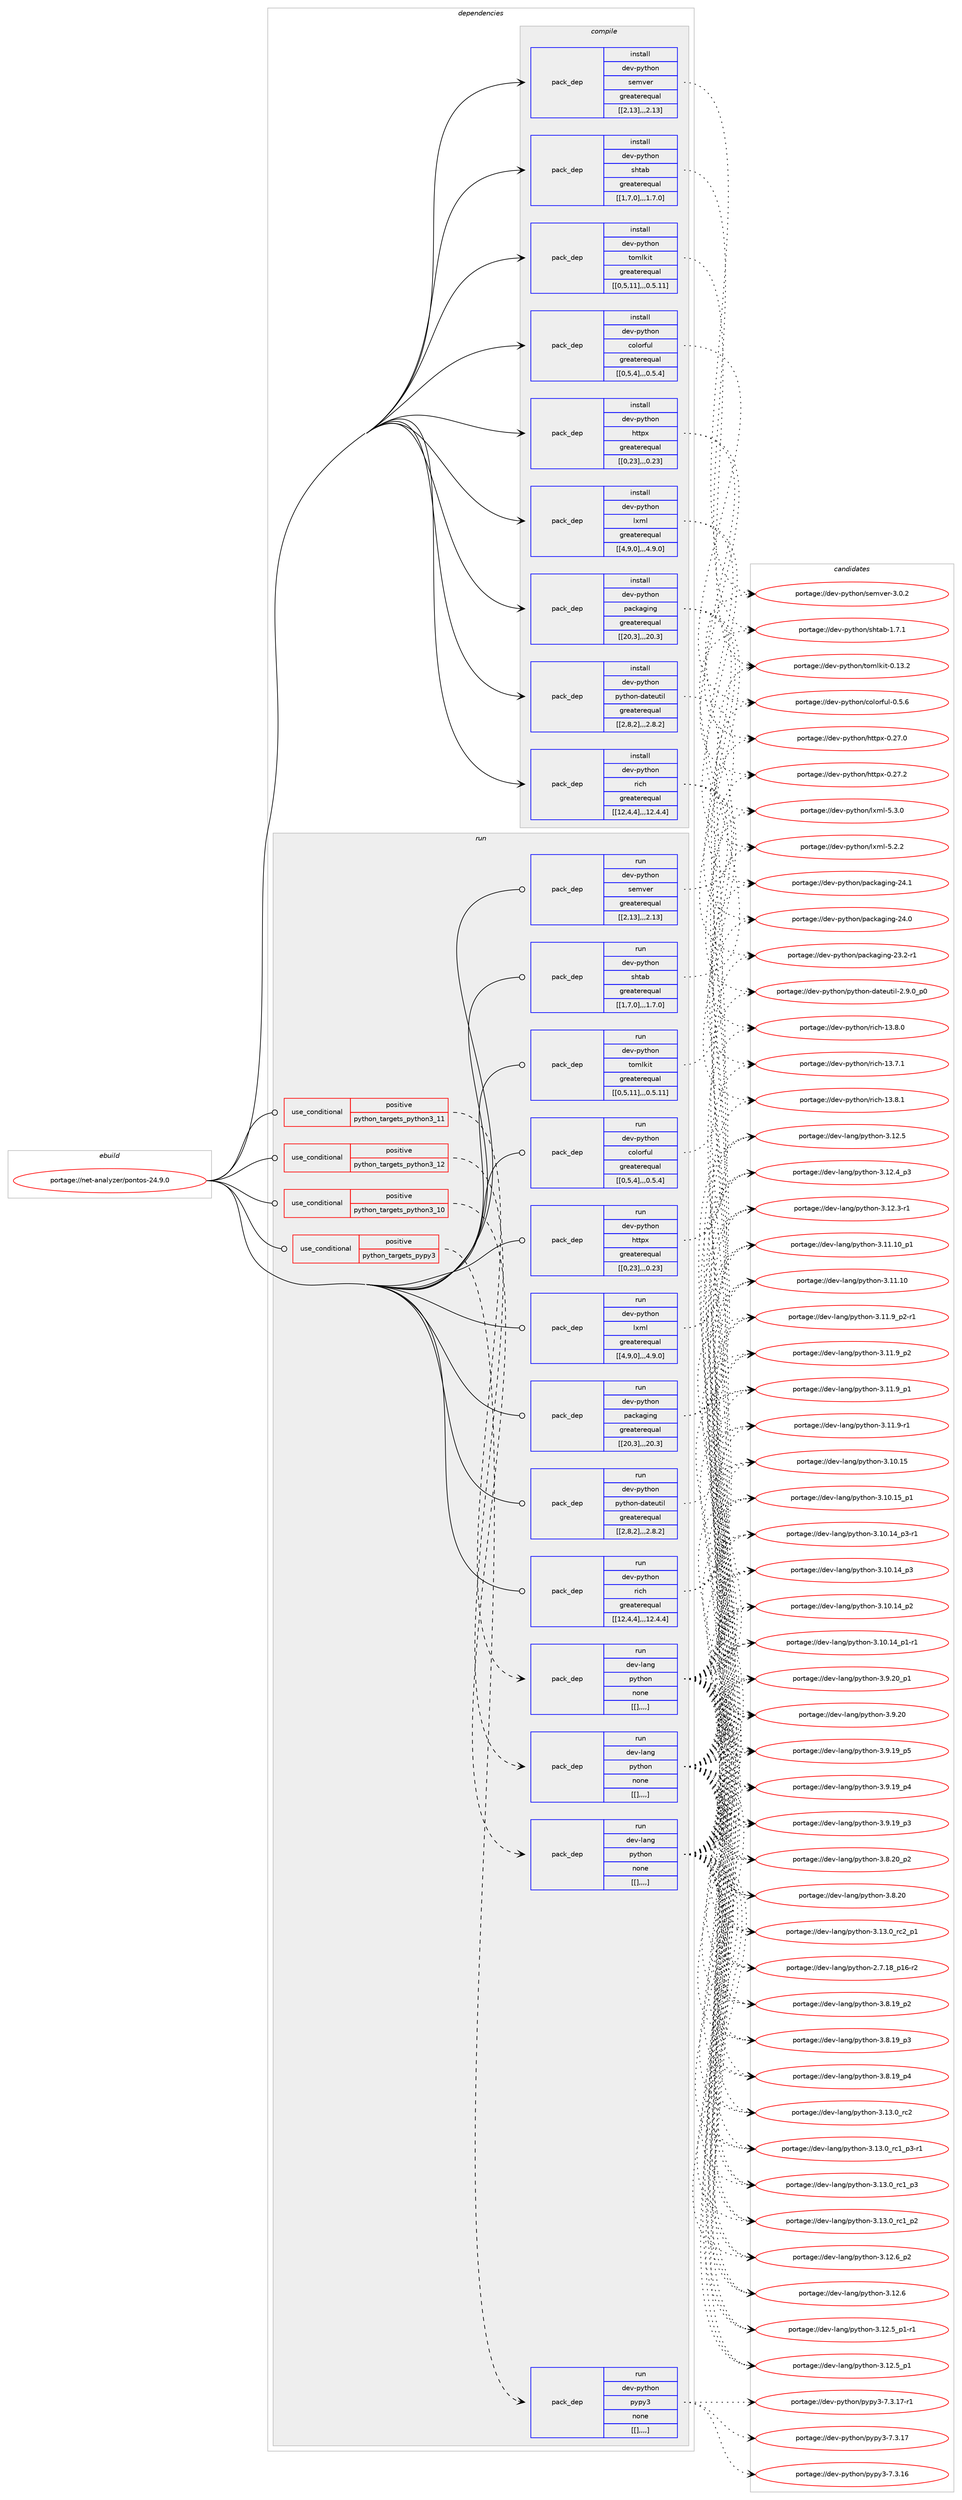 digraph prolog {

# *************
# Graph options
# *************

newrank=true;
concentrate=true;
compound=true;
graph [rankdir=LR,fontname=Helvetica,fontsize=10,ranksep=1.5];#, ranksep=2.5, nodesep=0.2];
edge  [arrowhead=vee];
node  [fontname=Helvetica,fontsize=10];

# **********
# The ebuild
# **********

subgraph cluster_leftcol {
color=gray;
label=<<i>ebuild</i>>;
id [label="portage://net-analyzer/pontos-24.9.0", color=red, width=4, href="../net-analyzer/pontos-24.9.0.svg"];
}

# ****************
# The dependencies
# ****************

subgraph cluster_midcol {
color=gray;
label=<<i>dependencies</i>>;
subgraph cluster_compile {
fillcolor="#eeeeee";
style=filled;
label=<<i>compile</i>>;
subgraph pack258172 {
dependency353103 [label=<<TABLE BORDER="0" CELLBORDER="1" CELLSPACING="0" CELLPADDING="4" WIDTH="220"><TR><TD ROWSPAN="6" CELLPADDING="30">pack_dep</TD></TR><TR><TD WIDTH="110">install</TD></TR><TR><TD>dev-python</TD></TR><TR><TD>colorful</TD></TR><TR><TD>greaterequal</TD></TR><TR><TD>[[0,5,4],,,0.5.4]</TD></TR></TABLE>>, shape=none, color=blue];
}
id:e -> dependency353103:w [weight=20,style="solid",arrowhead="vee"];
subgraph pack258173 {
dependency353104 [label=<<TABLE BORDER="0" CELLBORDER="1" CELLSPACING="0" CELLPADDING="4" WIDTH="220"><TR><TD ROWSPAN="6" CELLPADDING="30">pack_dep</TD></TR><TR><TD WIDTH="110">install</TD></TR><TR><TD>dev-python</TD></TR><TR><TD>httpx</TD></TR><TR><TD>greaterequal</TD></TR><TR><TD>[[0,23],,,0.23]</TD></TR></TABLE>>, shape=none, color=blue];
}
id:e -> dependency353104:w [weight=20,style="solid",arrowhead="vee"];
subgraph pack258174 {
dependency353105 [label=<<TABLE BORDER="0" CELLBORDER="1" CELLSPACING="0" CELLPADDING="4" WIDTH="220"><TR><TD ROWSPAN="6" CELLPADDING="30">pack_dep</TD></TR><TR><TD WIDTH="110">install</TD></TR><TR><TD>dev-python</TD></TR><TR><TD>lxml</TD></TR><TR><TD>greaterequal</TD></TR><TR><TD>[[4,9,0],,,4.9.0]</TD></TR></TABLE>>, shape=none, color=blue];
}
id:e -> dependency353105:w [weight=20,style="solid",arrowhead="vee"];
subgraph pack258175 {
dependency353106 [label=<<TABLE BORDER="0" CELLBORDER="1" CELLSPACING="0" CELLPADDING="4" WIDTH="220"><TR><TD ROWSPAN="6" CELLPADDING="30">pack_dep</TD></TR><TR><TD WIDTH="110">install</TD></TR><TR><TD>dev-python</TD></TR><TR><TD>packaging</TD></TR><TR><TD>greaterequal</TD></TR><TR><TD>[[20,3],,,20.3]</TD></TR></TABLE>>, shape=none, color=blue];
}
id:e -> dependency353106:w [weight=20,style="solid",arrowhead="vee"];
subgraph pack258176 {
dependency353107 [label=<<TABLE BORDER="0" CELLBORDER="1" CELLSPACING="0" CELLPADDING="4" WIDTH="220"><TR><TD ROWSPAN="6" CELLPADDING="30">pack_dep</TD></TR><TR><TD WIDTH="110">install</TD></TR><TR><TD>dev-python</TD></TR><TR><TD>python-dateutil</TD></TR><TR><TD>greaterequal</TD></TR><TR><TD>[[2,8,2],,,2.8.2]</TD></TR></TABLE>>, shape=none, color=blue];
}
id:e -> dependency353107:w [weight=20,style="solid",arrowhead="vee"];
subgraph pack258177 {
dependency353108 [label=<<TABLE BORDER="0" CELLBORDER="1" CELLSPACING="0" CELLPADDING="4" WIDTH="220"><TR><TD ROWSPAN="6" CELLPADDING="30">pack_dep</TD></TR><TR><TD WIDTH="110">install</TD></TR><TR><TD>dev-python</TD></TR><TR><TD>rich</TD></TR><TR><TD>greaterequal</TD></TR><TR><TD>[[12,4,4],,,12.4.4]</TD></TR></TABLE>>, shape=none, color=blue];
}
id:e -> dependency353108:w [weight=20,style="solid",arrowhead="vee"];
subgraph pack258178 {
dependency353109 [label=<<TABLE BORDER="0" CELLBORDER="1" CELLSPACING="0" CELLPADDING="4" WIDTH="220"><TR><TD ROWSPAN="6" CELLPADDING="30">pack_dep</TD></TR><TR><TD WIDTH="110">install</TD></TR><TR><TD>dev-python</TD></TR><TR><TD>semver</TD></TR><TR><TD>greaterequal</TD></TR><TR><TD>[[2,13],,,2.13]</TD></TR></TABLE>>, shape=none, color=blue];
}
id:e -> dependency353109:w [weight=20,style="solid",arrowhead="vee"];
subgraph pack258179 {
dependency353110 [label=<<TABLE BORDER="0" CELLBORDER="1" CELLSPACING="0" CELLPADDING="4" WIDTH="220"><TR><TD ROWSPAN="6" CELLPADDING="30">pack_dep</TD></TR><TR><TD WIDTH="110">install</TD></TR><TR><TD>dev-python</TD></TR><TR><TD>shtab</TD></TR><TR><TD>greaterequal</TD></TR><TR><TD>[[1,7,0],,,1.7.0]</TD></TR></TABLE>>, shape=none, color=blue];
}
id:e -> dependency353110:w [weight=20,style="solid",arrowhead="vee"];
subgraph pack258180 {
dependency353111 [label=<<TABLE BORDER="0" CELLBORDER="1" CELLSPACING="0" CELLPADDING="4" WIDTH="220"><TR><TD ROWSPAN="6" CELLPADDING="30">pack_dep</TD></TR><TR><TD WIDTH="110">install</TD></TR><TR><TD>dev-python</TD></TR><TR><TD>tomlkit</TD></TR><TR><TD>greaterequal</TD></TR><TR><TD>[[0,5,11],,,0.5.11]</TD></TR></TABLE>>, shape=none, color=blue];
}
id:e -> dependency353111:w [weight=20,style="solid",arrowhead="vee"];
}
subgraph cluster_compileandrun {
fillcolor="#eeeeee";
style=filled;
label=<<i>compile and run</i>>;
}
subgraph cluster_run {
fillcolor="#eeeeee";
style=filled;
label=<<i>run</i>>;
subgraph cond92304 {
dependency353112 [label=<<TABLE BORDER="0" CELLBORDER="1" CELLSPACING="0" CELLPADDING="4"><TR><TD ROWSPAN="3" CELLPADDING="10">use_conditional</TD></TR><TR><TD>positive</TD></TR><TR><TD>python_targets_pypy3</TD></TR></TABLE>>, shape=none, color=red];
subgraph pack258181 {
dependency353113 [label=<<TABLE BORDER="0" CELLBORDER="1" CELLSPACING="0" CELLPADDING="4" WIDTH="220"><TR><TD ROWSPAN="6" CELLPADDING="30">pack_dep</TD></TR><TR><TD WIDTH="110">run</TD></TR><TR><TD>dev-python</TD></TR><TR><TD>pypy3</TD></TR><TR><TD>none</TD></TR><TR><TD>[[],,,,]</TD></TR></TABLE>>, shape=none, color=blue];
}
dependency353112:e -> dependency353113:w [weight=20,style="dashed",arrowhead="vee"];
}
id:e -> dependency353112:w [weight=20,style="solid",arrowhead="odot"];
subgraph cond92305 {
dependency353114 [label=<<TABLE BORDER="0" CELLBORDER="1" CELLSPACING="0" CELLPADDING="4"><TR><TD ROWSPAN="3" CELLPADDING="10">use_conditional</TD></TR><TR><TD>positive</TD></TR><TR><TD>python_targets_python3_10</TD></TR></TABLE>>, shape=none, color=red];
subgraph pack258182 {
dependency353115 [label=<<TABLE BORDER="0" CELLBORDER="1" CELLSPACING="0" CELLPADDING="4" WIDTH="220"><TR><TD ROWSPAN="6" CELLPADDING="30">pack_dep</TD></TR><TR><TD WIDTH="110">run</TD></TR><TR><TD>dev-lang</TD></TR><TR><TD>python</TD></TR><TR><TD>none</TD></TR><TR><TD>[[],,,,]</TD></TR></TABLE>>, shape=none, color=blue];
}
dependency353114:e -> dependency353115:w [weight=20,style="dashed",arrowhead="vee"];
}
id:e -> dependency353114:w [weight=20,style="solid",arrowhead="odot"];
subgraph cond92306 {
dependency353116 [label=<<TABLE BORDER="0" CELLBORDER="1" CELLSPACING="0" CELLPADDING="4"><TR><TD ROWSPAN="3" CELLPADDING="10">use_conditional</TD></TR><TR><TD>positive</TD></TR><TR><TD>python_targets_python3_11</TD></TR></TABLE>>, shape=none, color=red];
subgraph pack258183 {
dependency353117 [label=<<TABLE BORDER="0" CELLBORDER="1" CELLSPACING="0" CELLPADDING="4" WIDTH="220"><TR><TD ROWSPAN="6" CELLPADDING="30">pack_dep</TD></TR><TR><TD WIDTH="110">run</TD></TR><TR><TD>dev-lang</TD></TR><TR><TD>python</TD></TR><TR><TD>none</TD></TR><TR><TD>[[],,,,]</TD></TR></TABLE>>, shape=none, color=blue];
}
dependency353116:e -> dependency353117:w [weight=20,style="dashed",arrowhead="vee"];
}
id:e -> dependency353116:w [weight=20,style="solid",arrowhead="odot"];
subgraph cond92307 {
dependency353118 [label=<<TABLE BORDER="0" CELLBORDER="1" CELLSPACING="0" CELLPADDING="4"><TR><TD ROWSPAN="3" CELLPADDING="10">use_conditional</TD></TR><TR><TD>positive</TD></TR><TR><TD>python_targets_python3_12</TD></TR></TABLE>>, shape=none, color=red];
subgraph pack258184 {
dependency353119 [label=<<TABLE BORDER="0" CELLBORDER="1" CELLSPACING="0" CELLPADDING="4" WIDTH="220"><TR><TD ROWSPAN="6" CELLPADDING="30">pack_dep</TD></TR><TR><TD WIDTH="110">run</TD></TR><TR><TD>dev-lang</TD></TR><TR><TD>python</TD></TR><TR><TD>none</TD></TR><TR><TD>[[],,,,]</TD></TR></TABLE>>, shape=none, color=blue];
}
dependency353118:e -> dependency353119:w [weight=20,style="dashed",arrowhead="vee"];
}
id:e -> dependency353118:w [weight=20,style="solid",arrowhead="odot"];
subgraph pack258185 {
dependency353120 [label=<<TABLE BORDER="0" CELLBORDER="1" CELLSPACING="0" CELLPADDING="4" WIDTH="220"><TR><TD ROWSPAN="6" CELLPADDING="30">pack_dep</TD></TR><TR><TD WIDTH="110">run</TD></TR><TR><TD>dev-python</TD></TR><TR><TD>colorful</TD></TR><TR><TD>greaterequal</TD></TR><TR><TD>[[0,5,4],,,0.5.4]</TD></TR></TABLE>>, shape=none, color=blue];
}
id:e -> dependency353120:w [weight=20,style="solid",arrowhead="odot"];
subgraph pack258186 {
dependency353121 [label=<<TABLE BORDER="0" CELLBORDER="1" CELLSPACING="0" CELLPADDING="4" WIDTH="220"><TR><TD ROWSPAN="6" CELLPADDING="30">pack_dep</TD></TR><TR><TD WIDTH="110">run</TD></TR><TR><TD>dev-python</TD></TR><TR><TD>httpx</TD></TR><TR><TD>greaterequal</TD></TR><TR><TD>[[0,23],,,0.23]</TD></TR></TABLE>>, shape=none, color=blue];
}
id:e -> dependency353121:w [weight=20,style="solid",arrowhead="odot"];
subgraph pack258187 {
dependency353122 [label=<<TABLE BORDER="0" CELLBORDER="1" CELLSPACING="0" CELLPADDING="4" WIDTH="220"><TR><TD ROWSPAN="6" CELLPADDING="30">pack_dep</TD></TR><TR><TD WIDTH="110">run</TD></TR><TR><TD>dev-python</TD></TR><TR><TD>lxml</TD></TR><TR><TD>greaterequal</TD></TR><TR><TD>[[4,9,0],,,4.9.0]</TD></TR></TABLE>>, shape=none, color=blue];
}
id:e -> dependency353122:w [weight=20,style="solid",arrowhead="odot"];
subgraph pack258188 {
dependency353123 [label=<<TABLE BORDER="0" CELLBORDER="1" CELLSPACING="0" CELLPADDING="4" WIDTH="220"><TR><TD ROWSPAN="6" CELLPADDING="30">pack_dep</TD></TR><TR><TD WIDTH="110">run</TD></TR><TR><TD>dev-python</TD></TR><TR><TD>packaging</TD></TR><TR><TD>greaterequal</TD></TR><TR><TD>[[20,3],,,20.3]</TD></TR></TABLE>>, shape=none, color=blue];
}
id:e -> dependency353123:w [weight=20,style="solid",arrowhead="odot"];
subgraph pack258189 {
dependency353124 [label=<<TABLE BORDER="0" CELLBORDER="1" CELLSPACING="0" CELLPADDING="4" WIDTH="220"><TR><TD ROWSPAN="6" CELLPADDING="30">pack_dep</TD></TR><TR><TD WIDTH="110">run</TD></TR><TR><TD>dev-python</TD></TR><TR><TD>python-dateutil</TD></TR><TR><TD>greaterequal</TD></TR><TR><TD>[[2,8,2],,,2.8.2]</TD></TR></TABLE>>, shape=none, color=blue];
}
id:e -> dependency353124:w [weight=20,style="solid",arrowhead="odot"];
subgraph pack258190 {
dependency353125 [label=<<TABLE BORDER="0" CELLBORDER="1" CELLSPACING="0" CELLPADDING="4" WIDTH="220"><TR><TD ROWSPAN="6" CELLPADDING="30">pack_dep</TD></TR><TR><TD WIDTH="110">run</TD></TR><TR><TD>dev-python</TD></TR><TR><TD>rich</TD></TR><TR><TD>greaterequal</TD></TR><TR><TD>[[12,4,4],,,12.4.4]</TD></TR></TABLE>>, shape=none, color=blue];
}
id:e -> dependency353125:w [weight=20,style="solid",arrowhead="odot"];
subgraph pack258191 {
dependency353126 [label=<<TABLE BORDER="0" CELLBORDER="1" CELLSPACING="0" CELLPADDING="4" WIDTH="220"><TR><TD ROWSPAN="6" CELLPADDING="30">pack_dep</TD></TR><TR><TD WIDTH="110">run</TD></TR><TR><TD>dev-python</TD></TR><TR><TD>semver</TD></TR><TR><TD>greaterequal</TD></TR><TR><TD>[[2,13],,,2.13]</TD></TR></TABLE>>, shape=none, color=blue];
}
id:e -> dependency353126:w [weight=20,style="solid",arrowhead="odot"];
subgraph pack258192 {
dependency353127 [label=<<TABLE BORDER="0" CELLBORDER="1" CELLSPACING="0" CELLPADDING="4" WIDTH="220"><TR><TD ROWSPAN="6" CELLPADDING="30">pack_dep</TD></TR><TR><TD WIDTH="110">run</TD></TR><TR><TD>dev-python</TD></TR><TR><TD>shtab</TD></TR><TR><TD>greaterequal</TD></TR><TR><TD>[[1,7,0],,,1.7.0]</TD></TR></TABLE>>, shape=none, color=blue];
}
id:e -> dependency353127:w [weight=20,style="solid",arrowhead="odot"];
subgraph pack258193 {
dependency353128 [label=<<TABLE BORDER="0" CELLBORDER="1" CELLSPACING="0" CELLPADDING="4" WIDTH="220"><TR><TD ROWSPAN="6" CELLPADDING="30">pack_dep</TD></TR><TR><TD WIDTH="110">run</TD></TR><TR><TD>dev-python</TD></TR><TR><TD>tomlkit</TD></TR><TR><TD>greaterequal</TD></TR><TR><TD>[[0,5,11],,,0.5.11]</TD></TR></TABLE>>, shape=none, color=blue];
}
id:e -> dependency353128:w [weight=20,style="solid",arrowhead="odot"];
}
}

# **************
# The candidates
# **************

subgraph cluster_choices {
rank=same;
color=gray;
label=<<i>candidates</i>>;

subgraph choice258172 {
color=black;
nodesep=1;
choice100101118451121211161041111104799111108111114102117108454846534654 [label="portage://dev-python/colorful-0.5.6", color=red, width=4,href="../dev-python/colorful-0.5.6.svg"];
dependency353103:e -> choice100101118451121211161041111104799111108111114102117108454846534654:w [style=dotted,weight="100"];
}
subgraph choice258173 {
color=black;
nodesep=1;
choice100101118451121211161041111104710411611611212045484650554650 [label="portage://dev-python/httpx-0.27.2", color=red, width=4,href="../dev-python/httpx-0.27.2.svg"];
choice100101118451121211161041111104710411611611212045484650554648 [label="portage://dev-python/httpx-0.27.0", color=red, width=4,href="../dev-python/httpx-0.27.0.svg"];
dependency353104:e -> choice100101118451121211161041111104710411611611212045484650554650:w [style=dotted,weight="100"];
dependency353104:e -> choice100101118451121211161041111104710411611611212045484650554648:w [style=dotted,weight="100"];
}
subgraph choice258174 {
color=black;
nodesep=1;
choice1001011184511212111610411111047108120109108455346514648 [label="portage://dev-python/lxml-5.3.0", color=red, width=4,href="../dev-python/lxml-5.3.0.svg"];
choice1001011184511212111610411111047108120109108455346504650 [label="portage://dev-python/lxml-5.2.2", color=red, width=4,href="../dev-python/lxml-5.2.2.svg"];
dependency353105:e -> choice1001011184511212111610411111047108120109108455346514648:w [style=dotted,weight="100"];
dependency353105:e -> choice1001011184511212111610411111047108120109108455346504650:w [style=dotted,weight="100"];
}
subgraph choice258175 {
color=black;
nodesep=1;
choice10010111845112121116104111110471129799107971031051101034550524649 [label="portage://dev-python/packaging-24.1", color=red, width=4,href="../dev-python/packaging-24.1.svg"];
choice10010111845112121116104111110471129799107971031051101034550524648 [label="portage://dev-python/packaging-24.0", color=red, width=4,href="../dev-python/packaging-24.0.svg"];
choice100101118451121211161041111104711297991079710310511010345505146504511449 [label="portage://dev-python/packaging-23.2-r1", color=red, width=4,href="../dev-python/packaging-23.2-r1.svg"];
dependency353106:e -> choice10010111845112121116104111110471129799107971031051101034550524649:w [style=dotted,weight="100"];
dependency353106:e -> choice10010111845112121116104111110471129799107971031051101034550524648:w [style=dotted,weight="100"];
dependency353106:e -> choice100101118451121211161041111104711297991079710310511010345505146504511449:w [style=dotted,weight="100"];
}
subgraph choice258176 {
color=black;
nodesep=1;
choice100101118451121211161041111104711212111610411111045100971161011171161051084550465746489511248 [label="portage://dev-python/python-dateutil-2.9.0_p0", color=red, width=4,href="../dev-python/python-dateutil-2.9.0_p0.svg"];
dependency353107:e -> choice100101118451121211161041111104711212111610411111045100971161011171161051084550465746489511248:w [style=dotted,weight="100"];
}
subgraph choice258177 {
color=black;
nodesep=1;
choice10010111845112121116104111110471141059910445495146564649 [label="portage://dev-python/rich-13.8.1", color=red, width=4,href="../dev-python/rich-13.8.1.svg"];
choice10010111845112121116104111110471141059910445495146564648 [label="portage://dev-python/rich-13.8.0", color=red, width=4,href="../dev-python/rich-13.8.0.svg"];
choice10010111845112121116104111110471141059910445495146554649 [label="portage://dev-python/rich-13.7.1", color=red, width=4,href="../dev-python/rich-13.7.1.svg"];
dependency353108:e -> choice10010111845112121116104111110471141059910445495146564649:w [style=dotted,weight="100"];
dependency353108:e -> choice10010111845112121116104111110471141059910445495146564648:w [style=dotted,weight="100"];
dependency353108:e -> choice10010111845112121116104111110471141059910445495146554649:w [style=dotted,weight="100"];
}
subgraph choice258178 {
color=black;
nodesep=1;
choice1001011184511212111610411111047115101109118101114455146484650 [label="portage://dev-python/semver-3.0.2", color=red, width=4,href="../dev-python/semver-3.0.2.svg"];
dependency353109:e -> choice1001011184511212111610411111047115101109118101114455146484650:w [style=dotted,weight="100"];
}
subgraph choice258179 {
color=black;
nodesep=1;
choice10010111845112121116104111110471151041169798454946554649 [label="portage://dev-python/shtab-1.7.1", color=red, width=4,href="../dev-python/shtab-1.7.1.svg"];
dependency353110:e -> choice10010111845112121116104111110471151041169798454946554649:w [style=dotted,weight="100"];
}
subgraph choice258180 {
color=black;
nodesep=1;
choice100101118451121211161041111104711611110910810710511645484649514650 [label="portage://dev-python/tomlkit-0.13.2", color=red, width=4,href="../dev-python/tomlkit-0.13.2.svg"];
dependency353111:e -> choice100101118451121211161041111104711611110910810710511645484649514650:w [style=dotted,weight="100"];
}
subgraph choice258181 {
color=black;
nodesep=1;
choice100101118451121211161041111104711212111212151455546514649554511449 [label="portage://dev-python/pypy3-7.3.17-r1", color=red, width=4,href="../dev-python/pypy3-7.3.17-r1.svg"];
choice10010111845112121116104111110471121211121215145554651464955 [label="portage://dev-python/pypy3-7.3.17", color=red, width=4,href="../dev-python/pypy3-7.3.17.svg"];
choice10010111845112121116104111110471121211121215145554651464954 [label="portage://dev-python/pypy3-7.3.16", color=red, width=4,href="../dev-python/pypy3-7.3.16.svg"];
dependency353113:e -> choice100101118451121211161041111104711212111212151455546514649554511449:w [style=dotted,weight="100"];
dependency353113:e -> choice10010111845112121116104111110471121211121215145554651464955:w [style=dotted,weight="100"];
dependency353113:e -> choice10010111845112121116104111110471121211121215145554651464954:w [style=dotted,weight="100"];
}
subgraph choice258182 {
color=black;
nodesep=1;
choice100101118451089711010347112121116104111110455146495146489511499509511249 [label="portage://dev-lang/python-3.13.0_rc2_p1", color=red, width=4,href="../dev-lang/python-3.13.0_rc2_p1.svg"];
choice10010111845108971101034711212111610411111045514649514648951149950 [label="portage://dev-lang/python-3.13.0_rc2", color=red, width=4,href="../dev-lang/python-3.13.0_rc2.svg"];
choice1001011184510897110103471121211161041111104551464951464895114994995112514511449 [label="portage://dev-lang/python-3.13.0_rc1_p3-r1", color=red, width=4,href="../dev-lang/python-3.13.0_rc1_p3-r1.svg"];
choice100101118451089711010347112121116104111110455146495146489511499499511251 [label="portage://dev-lang/python-3.13.0_rc1_p3", color=red, width=4,href="../dev-lang/python-3.13.0_rc1_p3.svg"];
choice100101118451089711010347112121116104111110455146495146489511499499511250 [label="portage://dev-lang/python-3.13.0_rc1_p2", color=red, width=4,href="../dev-lang/python-3.13.0_rc1_p2.svg"];
choice100101118451089711010347112121116104111110455146495046549511250 [label="portage://dev-lang/python-3.12.6_p2", color=red, width=4,href="../dev-lang/python-3.12.6_p2.svg"];
choice10010111845108971101034711212111610411111045514649504654 [label="portage://dev-lang/python-3.12.6", color=red, width=4,href="../dev-lang/python-3.12.6.svg"];
choice1001011184510897110103471121211161041111104551464950465395112494511449 [label="portage://dev-lang/python-3.12.5_p1-r1", color=red, width=4,href="../dev-lang/python-3.12.5_p1-r1.svg"];
choice100101118451089711010347112121116104111110455146495046539511249 [label="portage://dev-lang/python-3.12.5_p1", color=red, width=4,href="../dev-lang/python-3.12.5_p1.svg"];
choice10010111845108971101034711212111610411111045514649504653 [label="portage://dev-lang/python-3.12.5", color=red, width=4,href="../dev-lang/python-3.12.5.svg"];
choice100101118451089711010347112121116104111110455146495046529511251 [label="portage://dev-lang/python-3.12.4_p3", color=red, width=4,href="../dev-lang/python-3.12.4_p3.svg"];
choice100101118451089711010347112121116104111110455146495046514511449 [label="portage://dev-lang/python-3.12.3-r1", color=red, width=4,href="../dev-lang/python-3.12.3-r1.svg"];
choice10010111845108971101034711212111610411111045514649494649489511249 [label="portage://dev-lang/python-3.11.10_p1", color=red, width=4,href="../dev-lang/python-3.11.10_p1.svg"];
choice1001011184510897110103471121211161041111104551464949464948 [label="portage://dev-lang/python-3.11.10", color=red, width=4,href="../dev-lang/python-3.11.10.svg"];
choice1001011184510897110103471121211161041111104551464949465795112504511449 [label="portage://dev-lang/python-3.11.9_p2-r1", color=red, width=4,href="../dev-lang/python-3.11.9_p2-r1.svg"];
choice100101118451089711010347112121116104111110455146494946579511250 [label="portage://dev-lang/python-3.11.9_p2", color=red, width=4,href="../dev-lang/python-3.11.9_p2.svg"];
choice100101118451089711010347112121116104111110455146494946579511249 [label="portage://dev-lang/python-3.11.9_p1", color=red, width=4,href="../dev-lang/python-3.11.9_p1.svg"];
choice100101118451089711010347112121116104111110455146494946574511449 [label="portage://dev-lang/python-3.11.9-r1", color=red, width=4,href="../dev-lang/python-3.11.9-r1.svg"];
choice10010111845108971101034711212111610411111045514649484649539511249 [label="portage://dev-lang/python-3.10.15_p1", color=red, width=4,href="../dev-lang/python-3.10.15_p1.svg"];
choice1001011184510897110103471121211161041111104551464948464953 [label="portage://dev-lang/python-3.10.15", color=red, width=4,href="../dev-lang/python-3.10.15.svg"];
choice100101118451089711010347112121116104111110455146494846495295112514511449 [label="portage://dev-lang/python-3.10.14_p3-r1", color=red, width=4,href="../dev-lang/python-3.10.14_p3-r1.svg"];
choice10010111845108971101034711212111610411111045514649484649529511251 [label="portage://dev-lang/python-3.10.14_p3", color=red, width=4,href="../dev-lang/python-3.10.14_p3.svg"];
choice10010111845108971101034711212111610411111045514649484649529511250 [label="portage://dev-lang/python-3.10.14_p2", color=red, width=4,href="../dev-lang/python-3.10.14_p2.svg"];
choice100101118451089711010347112121116104111110455146494846495295112494511449 [label="portage://dev-lang/python-3.10.14_p1-r1", color=red, width=4,href="../dev-lang/python-3.10.14_p1-r1.svg"];
choice100101118451089711010347112121116104111110455146574650489511249 [label="portage://dev-lang/python-3.9.20_p1", color=red, width=4,href="../dev-lang/python-3.9.20_p1.svg"];
choice10010111845108971101034711212111610411111045514657465048 [label="portage://dev-lang/python-3.9.20", color=red, width=4,href="../dev-lang/python-3.9.20.svg"];
choice100101118451089711010347112121116104111110455146574649579511253 [label="portage://dev-lang/python-3.9.19_p5", color=red, width=4,href="../dev-lang/python-3.9.19_p5.svg"];
choice100101118451089711010347112121116104111110455146574649579511252 [label="portage://dev-lang/python-3.9.19_p4", color=red, width=4,href="../dev-lang/python-3.9.19_p4.svg"];
choice100101118451089711010347112121116104111110455146574649579511251 [label="portage://dev-lang/python-3.9.19_p3", color=red, width=4,href="../dev-lang/python-3.9.19_p3.svg"];
choice100101118451089711010347112121116104111110455146564650489511250 [label="portage://dev-lang/python-3.8.20_p2", color=red, width=4,href="../dev-lang/python-3.8.20_p2.svg"];
choice10010111845108971101034711212111610411111045514656465048 [label="portage://dev-lang/python-3.8.20", color=red, width=4,href="../dev-lang/python-3.8.20.svg"];
choice100101118451089711010347112121116104111110455146564649579511252 [label="portage://dev-lang/python-3.8.19_p4", color=red, width=4,href="../dev-lang/python-3.8.19_p4.svg"];
choice100101118451089711010347112121116104111110455146564649579511251 [label="portage://dev-lang/python-3.8.19_p3", color=red, width=4,href="../dev-lang/python-3.8.19_p3.svg"];
choice100101118451089711010347112121116104111110455146564649579511250 [label="portage://dev-lang/python-3.8.19_p2", color=red, width=4,href="../dev-lang/python-3.8.19_p2.svg"];
choice100101118451089711010347112121116104111110455046554649569511249544511450 [label="portage://dev-lang/python-2.7.18_p16-r2", color=red, width=4,href="../dev-lang/python-2.7.18_p16-r2.svg"];
dependency353115:e -> choice100101118451089711010347112121116104111110455146495146489511499509511249:w [style=dotted,weight="100"];
dependency353115:e -> choice10010111845108971101034711212111610411111045514649514648951149950:w [style=dotted,weight="100"];
dependency353115:e -> choice1001011184510897110103471121211161041111104551464951464895114994995112514511449:w [style=dotted,weight="100"];
dependency353115:e -> choice100101118451089711010347112121116104111110455146495146489511499499511251:w [style=dotted,weight="100"];
dependency353115:e -> choice100101118451089711010347112121116104111110455146495146489511499499511250:w [style=dotted,weight="100"];
dependency353115:e -> choice100101118451089711010347112121116104111110455146495046549511250:w [style=dotted,weight="100"];
dependency353115:e -> choice10010111845108971101034711212111610411111045514649504654:w [style=dotted,weight="100"];
dependency353115:e -> choice1001011184510897110103471121211161041111104551464950465395112494511449:w [style=dotted,weight="100"];
dependency353115:e -> choice100101118451089711010347112121116104111110455146495046539511249:w [style=dotted,weight="100"];
dependency353115:e -> choice10010111845108971101034711212111610411111045514649504653:w [style=dotted,weight="100"];
dependency353115:e -> choice100101118451089711010347112121116104111110455146495046529511251:w [style=dotted,weight="100"];
dependency353115:e -> choice100101118451089711010347112121116104111110455146495046514511449:w [style=dotted,weight="100"];
dependency353115:e -> choice10010111845108971101034711212111610411111045514649494649489511249:w [style=dotted,weight="100"];
dependency353115:e -> choice1001011184510897110103471121211161041111104551464949464948:w [style=dotted,weight="100"];
dependency353115:e -> choice1001011184510897110103471121211161041111104551464949465795112504511449:w [style=dotted,weight="100"];
dependency353115:e -> choice100101118451089711010347112121116104111110455146494946579511250:w [style=dotted,weight="100"];
dependency353115:e -> choice100101118451089711010347112121116104111110455146494946579511249:w [style=dotted,weight="100"];
dependency353115:e -> choice100101118451089711010347112121116104111110455146494946574511449:w [style=dotted,weight="100"];
dependency353115:e -> choice10010111845108971101034711212111610411111045514649484649539511249:w [style=dotted,weight="100"];
dependency353115:e -> choice1001011184510897110103471121211161041111104551464948464953:w [style=dotted,weight="100"];
dependency353115:e -> choice100101118451089711010347112121116104111110455146494846495295112514511449:w [style=dotted,weight="100"];
dependency353115:e -> choice10010111845108971101034711212111610411111045514649484649529511251:w [style=dotted,weight="100"];
dependency353115:e -> choice10010111845108971101034711212111610411111045514649484649529511250:w [style=dotted,weight="100"];
dependency353115:e -> choice100101118451089711010347112121116104111110455146494846495295112494511449:w [style=dotted,weight="100"];
dependency353115:e -> choice100101118451089711010347112121116104111110455146574650489511249:w [style=dotted,weight="100"];
dependency353115:e -> choice10010111845108971101034711212111610411111045514657465048:w [style=dotted,weight="100"];
dependency353115:e -> choice100101118451089711010347112121116104111110455146574649579511253:w [style=dotted,weight="100"];
dependency353115:e -> choice100101118451089711010347112121116104111110455146574649579511252:w [style=dotted,weight="100"];
dependency353115:e -> choice100101118451089711010347112121116104111110455146574649579511251:w [style=dotted,weight="100"];
dependency353115:e -> choice100101118451089711010347112121116104111110455146564650489511250:w [style=dotted,weight="100"];
dependency353115:e -> choice10010111845108971101034711212111610411111045514656465048:w [style=dotted,weight="100"];
dependency353115:e -> choice100101118451089711010347112121116104111110455146564649579511252:w [style=dotted,weight="100"];
dependency353115:e -> choice100101118451089711010347112121116104111110455146564649579511251:w [style=dotted,weight="100"];
dependency353115:e -> choice100101118451089711010347112121116104111110455146564649579511250:w [style=dotted,weight="100"];
dependency353115:e -> choice100101118451089711010347112121116104111110455046554649569511249544511450:w [style=dotted,weight="100"];
}
subgraph choice258183 {
color=black;
nodesep=1;
choice100101118451089711010347112121116104111110455146495146489511499509511249 [label="portage://dev-lang/python-3.13.0_rc2_p1", color=red, width=4,href="../dev-lang/python-3.13.0_rc2_p1.svg"];
choice10010111845108971101034711212111610411111045514649514648951149950 [label="portage://dev-lang/python-3.13.0_rc2", color=red, width=4,href="../dev-lang/python-3.13.0_rc2.svg"];
choice1001011184510897110103471121211161041111104551464951464895114994995112514511449 [label="portage://dev-lang/python-3.13.0_rc1_p3-r1", color=red, width=4,href="../dev-lang/python-3.13.0_rc1_p3-r1.svg"];
choice100101118451089711010347112121116104111110455146495146489511499499511251 [label="portage://dev-lang/python-3.13.0_rc1_p3", color=red, width=4,href="../dev-lang/python-3.13.0_rc1_p3.svg"];
choice100101118451089711010347112121116104111110455146495146489511499499511250 [label="portage://dev-lang/python-3.13.0_rc1_p2", color=red, width=4,href="../dev-lang/python-3.13.0_rc1_p2.svg"];
choice100101118451089711010347112121116104111110455146495046549511250 [label="portage://dev-lang/python-3.12.6_p2", color=red, width=4,href="../dev-lang/python-3.12.6_p2.svg"];
choice10010111845108971101034711212111610411111045514649504654 [label="portage://dev-lang/python-3.12.6", color=red, width=4,href="../dev-lang/python-3.12.6.svg"];
choice1001011184510897110103471121211161041111104551464950465395112494511449 [label="portage://dev-lang/python-3.12.5_p1-r1", color=red, width=4,href="../dev-lang/python-3.12.5_p1-r1.svg"];
choice100101118451089711010347112121116104111110455146495046539511249 [label="portage://dev-lang/python-3.12.5_p1", color=red, width=4,href="../dev-lang/python-3.12.5_p1.svg"];
choice10010111845108971101034711212111610411111045514649504653 [label="portage://dev-lang/python-3.12.5", color=red, width=4,href="../dev-lang/python-3.12.5.svg"];
choice100101118451089711010347112121116104111110455146495046529511251 [label="portage://dev-lang/python-3.12.4_p3", color=red, width=4,href="../dev-lang/python-3.12.4_p3.svg"];
choice100101118451089711010347112121116104111110455146495046514511449 [label="portage://dev-lang/python-3.12.3-r1", color=red, width=4,href="../dev-lang/python-3.12.3-r1.svg"];
choice10010111845108971101034711212111610411111045514649494649489511249 [label="portage://dev-lang/python-3.11.10_p1", color=red, width=4,href="../dev-lang/python-3.11.10_p1.svg"];
choice1001011184510897110103471121211161041111104551464949464948 [label="portage://dev-lang/python-3.11.10", color=red, width=4,href="../dev-lang/python-3.11.10.svg"];
choice1001011184510897110103471121211161041111104551464949465795112504511449 [label="portage://dev-lang/python-3.11.9_p2-r1", color=red, width=4,href="../dev-lang/python-3.11.9_p2-r1.svg"];
choice100101118451089711010347112121116104111110455146494946579511250 [label="portage://dev-lang/python-3.11.9_p2", color=red, width=4,href="../dev-lang/python-3.11.9_p2.svg"];
choice100101118451089711010347112121116104111110455146494946579511249 [label="portage://dev-lang/python-3.11.9_p1", color=red, width=4,href="../dev-lang/python-3.11.9_p1.svg"];
choice100101118451089711010347112121116104111110455146494946574511449 [label="portage://dev-lang/python-3.11.9-r1", color=red, width=4,href="../dev-lang/python-3.11.9-r1.svg"];
choice10010111845108971101034711212111610411111045514649484649539511249 [label="portage://dev-lang/python-3.10.15_p1", color=red, width=4,href="../dev-lang/python-3.10.15_p1.svg"];
choice1001011184510897110103471121211161041111104551464948464953 [label="portage://dev-lang/python-3.10.15", color=red, width=4,href="../dev-lang/python-3.10.15.svg"];
choice100101118451089711010347112121116104111110455146494846495295112514511449 [label="portage://dev-lang/python-3.10.14_p3-r1", color=red, width=4,href="../dev-lang/python-3.10.14_p3-r1.svg"];
choice10010111845108971101034711212111610411111045514649484649529511251 [label="portage://dev-lang/python-3.10.14_p3", color=red, width=4,href="../dev-lang/python-3.10.14_p3.svg"];
choice10010111845108971101034711212111610411111045514649484649529511250 [label="portage://dev-lang/python-3.10.14_p2", color=red, width=4,href="../dev-lang/python-3.10.14_p2.svg"];
choice100101118451089711010347112121116104111110455146494846495295112494511449 [label="portage://dev-lang/python-3.10.14_p1-r1", color=red, width=4,href="../dev-lang/python-3.10.14_p1-r1.svg"];
choice100101118451089711010347112121116104111110455146574650489511249 [label="portage://dev-lang/python-3.9.20_p1", color=red, width=4,href="../dev-lang/python-3.9.20_p1.svg"];
choice10010111845108971101034711212111610411111045514657465048 [label="portage://dev-lang/python-3.9.20", color=red, width=4,href="../dev-lang/python-3.9.20.svg"];
choice100101118451089711010347112121116104111110455146574649579511253 [label="portage://dev-lang/python-3.9.19_p5", color=red, width=4,href="../dev-lang/python-3.9.19_p5.svg"];
choice100101118451089711010347112121116104111110455146574649579511252 [label="portage://dev-lang/python-3.9.19_p4", color=red, width=4,href="../dev-lang/python-3.9.19_p4.svg"];
choice100101118451089711010347112121116104111110455146574649579511251 [label="portage://dev-lang/python-3.9.19_p3", color=red, width=4,href="../dev-lang/python-3.9.19_p3.svg"];
choice100101118451089711010347112121116104111110455146564650489511250 [label="portage://dev-lang/python-3.8.20_p2", color=red, width=4,href="../dev-lang/python-3.8.20_p2.svg"];
choice10010111845108971101034711212111610411111045514656465048 [label="portage://dev-lang/python-3.8.20", color=red, width=4,href="../dev-lang/python-3.8.20.svg"];
choice100101118451089711010347112121116104111110455146564649579511252 [label="portage://dev-lang/python-3.8.19_p4", color=red, width=4,href="../dev-lang/python-3.8.19_p4.svg"];
choice100101118451089711010347112121116104111110455146564649579511251 [label="portage://dev-lang/python-3.8.19_p3", color=red, width=4,href="../dev-lang/python-3.8.19_p3.svg"];
choice100101118451089711010347112121116104111110455146564649579511250 [label="portage://dev-lang/python-3.8.19_p2", color=red, width=4,href="../dev-lang/python-3.8.19_p2.svg"];
choice100101118451089711010347112121116104111110455046554649569511249544511450 [label="portage://dev-lang/python-2.7.18_p16-r2", color=red, width=4,href="../dev-lang/python-2.7.18_p16-r2.svg"];
dependency353117:e -> choice100101118451089711010347112121116104111110455146495146489511499509511249:w [style=dotted,weight="100"];
dependency353117:e -> choice10010111845108971101034711212111610411111045514649514648951149950:w [style=dotted,weight="100"];
dependency353117:e -> choice1001011184510897110103471121211161041111104551464951464895114994995112514511449:w [style=dotted,weight="100"];
dependency353117:e -> choice100101118451089711010347112121116104111110455146495146489511499499511251:w [style=dotted,weight="100"];
dependency353117:e -> choice100101118451089711010347112121116104111110455146495146489511499499511250:w [style=dotted,weight="100"];
dependency353117:e -> choice100101118451089711010347112121116104111110455146495046549511250:w [style=dotted,weight="100"];
dependency353117:e -> choice10010111845108971101034711212111610411111045514649504654:w [style=dotted,weight="100"];
dependency353117:e -> choice1001011184510897110103471121211161041111104551464950465395112494511449:w [style=dotted,weight="100"];
dependency353117:e -> choice100101118451089711010347112121116104111110455146495046539511249:w [style=dotted,weight="100"];
dependency353117:e -> choice10010111845108971101034711212111610411111045514649504653:w [style=dotted,weight="100"];
dependency353117:e -> choice100101118451089711010347112121116104111110455146495046529511251:w [style=dotted,weight="100"];
dependency353117:e -> choice100101118451089711010347112121116104111110455146495046514511449:w [style=dotted,weight="100"];
dependency353117:e -> choice10010111845108971101034711212111610411111045514649494649489511249:w [style=dotted,weight="100"];
dependency353117:e -> choice1001011184510897110103471121211161041111104551464949464948:w [style=dotted,weight="100"];
dependency353117:e -> choice1001011184510897110103471121211161041111104551464949465795112504511449:w [style=dotted,weight="100"];
dependency353117:e -> choice100101118451089711010347112121116104111110455146494946579511250:w [style=dotted,weight="100"];
dependency353117:e -> choice100101118451089711010347112121116104111110455146494946579511249:w [style=dotted,weight="100"];
dependency353117:e -> choice100101118451089711010347112121116104111110455146494946574511449:w [style=dotted,weight="100"];
dependency353117:e -> choice10010111845108971101034711212111610411111045514649484649539511249:w [style=dotted,weight="100"];
dependency353117:e -> choice1001011184510897110103471121211161041111104551464948464953:w [style=dotted,weight="100"];
dependency353117:e -> choice100101118451089711010347112121116104111110455146494846495295112514511449:w [style=dotted,weight="100"];
dependency353117:e -> choice10010111845108971101034711212111610411111045514649484649529511251:w [style=dotted,weight="100"];
dependency353117:e -> choice10010111845108971101034711212111610411111045514649484649529511250:w [style=dotted,weight="100"];
dependency353117:e -> choice100101118451089711010347112121116104111110455146494846495295112494511449:w [style=dotted,weight="100"];
dependency353117:e -> choice100101118451089711010347112121116104111110455146574650489511249:w [style=dotted,weight="100"];
dependency353117:e -> choice10010111845108971101034711212111610411111045514657465048:w [style=dotted,weight="100"];
dependency353117:e -> choice100101118451089711010347112121116104111110455146574649579511253:w [style=dotted,weight="100"];
dependency353117:e -> choice100101118451089711010347112121116104111110455146574649579511252:w [style=dotted,weight="100"];
dependency353117:e -> choice100101118451089711010347112121116104111110455146574649579511251:w [style=dotted,weight="100"];
dependency353117:e -> choice100101118451089711010347112121116104111110455146564650489511250:w [style=dotted,weight="100"];
dependency353117:e -> choice10010111845108971101034711212111610411111045514656465048:w [style=dotted,weight="100"];
dependency353117:e -> choice100101118451089711010347112121116104111110455146564649579511252:w [style=dotted,weight="100"];
dependency353117:e -> choice100101118451089711010347112121116104111110455146564649579511251:w [style=dotted,weight="100"];
dependency353117:e -> choice100101118451089711010347112121116104111110455146564649579511250:w [style=dotted,weight="100"];
dependency353117:e -> choice100101118451089711010347112121116104111110455046554649569511249544511450:w [style=dotted,weight="100"];
}
subgraph choice258184 {
color=black;
nodesep=1;
choice100101118451089711010347112121116104111110455146495146489511499509511249 [label="portage://dev-lang/python-3.13.0_rc2_p1", color=red, width=4,href="../dev-lang/python-3.13.0_rc2_p1.svg"];
choice10010111845108971101034711212111610411111045514649514648951149950 [label="portage://dev-lang/python-3.13.0_rc2", color=red, width=4,href="../dev-lang/python-3.13.0_rc2.svg"];
choice1001011184510897110103471121211161041111104551464951464895114994995112514511449 [label="portage://dev-lang/python-3.13.0_rc1_p3-r1", color=red, width=4,href="../dev-lang/python-3.13.0_rc1_p3-r1.svg"];
choice100101118451089711010347112121116104111110455146495146489511499499511251 [label="portage://dev-lang/python-3.13.0_rc1_p3", color=red, width=4,href="../dev-lang/python-3.13.0_rc1_p3.svg"];
choice100101118451089711010347112121116104111110455146495146489511499499511250 [label="portage://dev-lang/python-3.13.0_rc1_p2", color=red, width=4,href="../dev-lang/python-3.13.0_rc1_p2.svg"];
choice100101118451089711010347112121116104111110455146495046549511250 [label="portage://dev-lang/python-3.12.6_p2", color=red, width=4,href="../dev-lang/python-3.12.6_p2.svg"];
choice10010111845108971101034711212111610411111045514649504654 [label="portage://dev-lang/python-3.12.6", color=red, width=4,href="../dev-lang/python-3.12.6.svg"];
choice1001011184510897110103471121211161041111104551464950465395112494511449 [label="portage://dev-lang/python-3.12.5_p1-r1", color=red, width=4,href="../dev-lang/python-3.12.5_p1-r1.svg"];
choice100101118451089711010347112121116104111110455146495046539511249 [label="portage://dev-lang/python-3.12.5_p1", color=red, width=4,href="../dev-lang/python-3.12.5_p1.svg"];
choice10010111845108971101034711212111610411111045514649504653 [label="portage://dev-lang/python-3.12.5", color=red, width=4,href="../dev-lang/python-3.12.5.svg"];
choice100101118451089711010347112121116104111110455146495046529511251 [label="portage://dev-lang/python-3.12.4_p3", color=red, width=4,href="../dev-lang/python-3.12.4_p3.svg"];
choice100101118451089711010347112121116104111110455146495046514511449 [label="portage://dev-lang/python-3.12.3-r1", color=red, width=4,href="../dev-lang/python-3.12.3-r1.svg"];
choice10010111845108971101034711212111610411111045514649494649489511249 [label="portage://dev-lang/python-3.11.10_p1", color=red, width=4,href="../dev-lang/python-3.11.10_p1.svg"];
choice1001011184510897110103471121211161041111104551464949464948 [label="portage://dev-lang/python-3.11.10", color=red, width=4,href="../dev-lang/python-3.11.10.svg"];
choice1001011184510897110103471121211161041111104551464949465795112504511449 [label="portage://dev-lang/python-3.11.9_p2-r1", color=red, width=4,href="../dev-lang/python-3.11.9_p2-r1.svg"];
choice100101118451089711010347112121116104111110455146494946579511250 [label="portage://dev-lang/python-3.11.9_p2", color=red, width=4,href="../dev-lang/python-3.11.9_p2.svg"];
choice100101118451089711010347112121116104111110455146494946579511249 [label="portage://dev-lang/python-3.11.9_p1", color=red, width=4,href="../dev-lang/python-3.11.9_p1.svg"];
choice100101118451089711010347112121116104111110455146494946574511449 [label="portage://dev-lang/python-3.11.9-r1", color=red, width=4,href="../dev-lang/python-3.11.9-r1.svg"];
choice10010111845108971101034711212111610411111045514649484649539511249 [label="portage://dev-lang/python-3.10.15_p1", color=red, width=4,href="../dev-lang/python-3.10.15_p1.svg"];
choice1001011184510897110103471121211161041111104551464948464953 [label="portage://dev-lang/python-3.10.15", color=red, width=4,href="../dev-lang/python-3.10.15.svg"];
choice100101118451089711010347112121116104111110455146494846495295112514511449 [label="portage://dev-lang/python-3.10.14_p3-r1", color=red, width=4,href="../dev-lang/python-3.10.14_p3-r1.svg"];
choice10010111845108971101034711212111610411111045514649484649529511251 [label="portage://dev-lang/python-3.10.14_p3", color=red, width=4,href="../dev-lang/python-3.10.14_p3.svg"];
choice10010111845108971101034711212111610411111045514649484649529511250 [label="portage://dev-lang/python-3.10.14_p2", color=red, width=4,href="../dev-lang/python-3.10.14_p2.svg"];
choice100101118451089711010347112121116104111110455146494846495295112494511449 [label="portage://dev-lang/python-3.10.14_p1-r1", color=red, width=4,href="../dev-lang/python-3.10.14_p1-r1.svg"];
choice100101118451089711010347112121116104111110455146574650489511249 [label="portage://dev-lang/python-3.9.20_p1", color=red, width=4,href="../dev-lang/python-3.9.20_p1.svg"];
choice10010111845108971101034711212111610411111045514657465048 [label="portage://dev-lang/python-3.9.20", color=red, width=4,href="../dev-lang/python-3.9.20.svg"];
choice100101118451089711010347112121116104111110455146574649579511253 [label="portage://dev-lang/python-3.9.19_p5", color=red, width=4,href="../dev-lang/python-3.9.19_p5.svg"];
choice100101118451089711010347112121116104111110455146574649579511252 [label="portage://dev-lang/python-3.9.19_p4", color=red, width=4,href="../dev-lang/python-3.9.19_p4.svg"];
choice100101118451089711010347112121116104111110455146574649579511251 [label="portage://dev-lang/python-3.9.19_p3", color=red, width=4,href="../dev-lang/python-3.9.19_p3.svg"];
choice100101118451089711010347112121116104111110455146564650489511250 [label="portage://dev-lang/python-3.8.20_p2", color=red, width=4,href="../dev-lang/python-3.8.20_p2.svg"];
choice10010111845108971101034711212111610411111045514656465048 [label="portage://dev-lang/python-3.8.20", color=red, width=4,href="../dev-lang/python-3.8.20.svg"];
choice100101118451089711010347112121116104111110455146564649579511252 [label="portage://dev-lang/python-3.8.19_p4", color=red, width=4,href="../dev-lang/python-3.8.19_p4.svg"];
choice100101118451089711010347112121116104111110455146564649579511251 [label="portage://dev-lang/python-3.8.19_p3", color=red, width=4,href="../dev-lang/python-3.8.19_p3.svg"];
choice100101118451089711010347112121116104111110455146564649579511250 [label="portage://dev-lang/python-3.8.19_p2", color=red, width=4,href="../dev-lang/python-3.8.19_p2.svg"];
choice100101118451089711010347112121116104111110455046554649569511249544511450 [label="portage://dev-lang/python-2.7.18_p16-r2", color=red, width=4,href="../dev-lang/python-2.7.18_p16-r2.svg"];
dependency353119:e -> choice100101118451089711010347112121116104111110455146495146489511499509511249:w [style=dotted,weight="100"];
dependency353119:e -> choice10010111845108971101034711212111610411111045514649514648951149950:w [style=dotted,weight="100"];
dependency353119:e -> choice1001011184510897110103471121211161041111104551464951464895114994995112514511449:w [style=dotted,weight="100"];
dependency353119:e -> choice100101118451089711010347112121116104111110455146495146489511499499511251:w [style=dotted,weight="100"];
dependency353119:e -> choice100101118451089711010347112121116104111110455146495146489511499499511250:w [style=dotted,weight="100"];
dependency353119:e -> choice100101118451089711010347112121116104111110455146495046549511250:w [style=dotted,weight="100"];
dependency353119:e -> choice10010111845108971101034711212111610411111045514649504654:w [style=dotted,weight="100"];
dependency353119:e -> choice1001011184510897110103471121211161041111104551464950465395112494511449:w [style=dotted,weight="100"];
dependency353119:e -> choice100101118451089711010347112121116104111110455146495046539511249:w [style=dotted,weight="100"];
dependency353119:e -> choice10010111845108971101034711212111610411111045514649504653:w [style=dotted,weight="100"];
dependency353119:e -> choice100101118451089711010347112121116104111110455146495046529511251:w [style=dotted,weight="100"];
dependency353119:e -> choice100101118451089711010347112121116104111110455146495046514511449:w [style=dotted,weight="100"];
dependency353119:e -> choice10010111845108971101034711212111610411111045514649494649489511249:w [style=dotted,weight="100"];
dependency353119:e -> choice1001011184510897110103471121211161041111104551464949464948:w [style=dotted,weight="100"];
dependency353119:e -> choice1001011184510897110103471121211161041111104551464949465795112504511449:w [style=dotted,weight="100"];
dependency353119:e -> choice100101118451089711010347112121116104111110455146494946579511250:w [style=dotted,weight="100"];
dependency353119:e -> choice100101118451089711010347112121116104111110455146494946579511249:w [style=dotted,weight="100"];
dependency353119:e -> choice100101118451089711010347112121116104111110455146494946574511449:w [style=dotted,weight="100"];
dependency353119:e -> choice10010111845108971101034711212111610411111045514649484649539511249:w [style=dotted,weight="100"];
dependency353119:e -> choice1001011184510897110103471121211161041111104551464948464953:w [style=dotted,weight="100"];
dependency353119:e -> choice100101118451089711010347112121116104111110455146494846495295112514511449:w [style=dotted,weight="100"];
dependency353119:e -> choice10010111845108971101034711212111610411111045514649484649529511251:w [style=dotted,weight="100"];
dependency353119:e -> choice10010111845108971101034711212111610411111045514649484649529511250:w [style=dotted,weight="100"];
dependency353119:e -> choice100101118451089711010347112121116104111110455146494846495295112494511449:w [style=dotted,weight="100"];
dependency353119:e -> choice100101118451089711010347112121116104111110455146574650489511249:w [style=dotted,weight="100"];
dependency353119:e -> choice10010111845108971101034711212111610411111045514657465048:w [style=dotted,weight="100"];
dependency353119:e -> choice100101118451089711010347112121116104111110455146574649579511253:w [style=dotted,weight="100"];
dependency353119:e -> choice100101118451089711010347112121116104111110455146574649579511252:w [style=dotted,weight="100"];
dependency353119:e -> choice100101118451089711010347112121116104111110455146574649579511251:w [style=dotted,weight="100"];
dependency353119:e -> choice100101118451089711010347112121116104111110455146564650489511250:w [style=dotted,weight="100"];
dependency353119:e -> choice10010111845108971101034711212111610411111045514656465048:w [style=dotted,weight="100"];
dependency353119:e -> choice100101118451089711010347112121116104111110455146564649579511252:w [style=dotted,weight="100"];
dependency353119:e -> choice100101118451089711010347112121116104111110455146564649579511251:w [style=dotted,weight="100"];
dependency353119:e -> choice100101118451089711010347112121116104111110455146564649579511250:w [style=dotted,weight="100"];
dependency353119:e -> choice100101118451089711010347112121116104111110455046554649569511249544511450:w [style=dotted,weight="100"];
}
subgraph choice258185 {
color=black;
nodesep=1;
choice100101118451121211161041111104799111108111114102117108454846534654 [label="portage://dev-python/colorful-0.5.6", color=red, width=4,href="../dev-python/colorful-0.5.6.svg"];
dependency353120:e -> choice100101118451121211161041111104799111108111114102117108454846534654:w [style=dotted,weight="100"];
}
subgraph choice258186 {
color=black;
nodesep=1;
choice100101118451121211161041111104710411611611212045484650554650 [label="portage://dev-python/httpx-0.27.2", color=red, width=4,href="../dev-python/httpx-0.27.2.svg"];
choice100101118451121211161041111104710411611611212045484650554648 [label="portage://dev-python/httpx-0.27.0", color=red, width=4,href="../dev-python/httpx-0.27.0.svg"];
dependency353121:e -> choice100101118451121211161041111104710411611611212045484650554650:w [style=dotted,weight="100"];
dependency353121:e -> choice100101118451121211161041111104710411611611212045484650554648:w [style=dotted,weight="100"];
}
subgraph choice258187 {
color=black;
nodesep=1;
choice1001011184511212111610411111047108120109108455346514648 [label="portage://dev-python/lxml-5.3.0", color=red, width=4,href="../dev-python/lxml-5.3.0.svg"];
choice1001011184511212111610411111047108120109108455346504650 [label="portage://dev-python/lxml-5.2.2", color=red, width=4,href="../dev-python/lxml-5.2.2.svg"];
dependency353122:e -> choice1001011184511212111610411111047108120109108455346514648:w [style=dotted,weight="100"];
dependency353122:e -> choice1001011184511212111610411111047108120109108455346504650:w [style=dotted,weight="100"];
}
subgraph choice258188 {
color=black;
nodesep=1;
choice10010111845112121116104111110471129799107971031051101034550524649 [label="portage://dev-python/packaging-24.1", color=red, width=4,href="../dev-python/packaging-24.1.svg"];
choice10010111845112121116104111110471129799107971031051101034550524648 [label="portage://dev-python/packaging-24.0", color=red, width=4,href="../dev-python/packaging-24.0.svg"];
choice100101118451121211161041111104711297991079710310511010345505146504511449 [label="portage://dev-python/packaging-23.2-r1", color=red, width=4,href="../dev-python/packaging-23.2-r1.svg"];
dependency353123:e -> choice10010111845112121116104111110471129799107971031051101034550524649:w [style=dotted,weight="100"];
dependency353123:e -> choice10010111845112121116104111110471129799107971031051101034550524648:w [style=dotted,weight="100"];
dependency353123:e -> choice100101118451121211161041111104711297991079710310511010345505146504511449:w [style=dotted,weight="100"];
}
subgraph choice258189 {
color=black;
nodesep=1;
choice100101118451121211161041111104711212111610411111045100971161011171161051084550465746489511248 [label="portage://dev-python/python-dateutil-2.9.0_p0", color=red, width=4,href="../dev-python/python-dateutil-2.9.0_p0.svg"];
dependency353124:e -> choice100101118451121211161041111104711212111610411111045100971161011171161051084550465746489511248:w [style=dotted,weight="100"];
}
subgraph choice258190 {
color=black;
nodesep=1;
choice10010111845112121116104111110471141059910445495146564649 [label="portage://dev-python/rich-13.8.1", color=red, width=4,href="../dev-python/rich-13.8.1.svg"];
choice10010111845112121116104111110471141059910445495146564648 [label="portage://dev-python/rich-13.8.0", color=red, width=4,href="../dev-python/rich-13.8.0.svg"];
choice10010111845112121116104111110471141059910445495146554649 [label="portage://dev-python/rich-13.7.1", color=red, width=4,href="../dev-python/rich-13.7.1.svg"];
dependency353125:e -> choice10010111845112121116104111110471141059910445495146564649:w [style=dotted,weight="100"];
dependency353125:e -> choice10010111845112121116104111110471141059910445495146564648:w [style=dotted,weight="100"];
dependency353125:e -> choice10010111845112121116104111110471141059910445495146554649:w [style=dotted,weight="100"];
}
subgraph choice258191 {
color=black;
nodesep=1;
choice1001011184511212111610411111047115101109118101114455146484650 [label="portage://dev-python/semver-3.0.2", color=red, width=4,href="../dev-python/semver-3.0.2.svg"];
dependency353126:e -> choice1001011184511212111610411111047115101109118101114455146484650:w [style=dotted,weight="100"];
}
subgraph choice258192 {
color=black;
nodesep=1;
choice10010111845112121116104111110471151041169798454946554649 [label="portage://dev-python/shtab-1.7.1", color=red, width=4,href="../dev-python/shtab-1.7.1.svg"];
dependency353127:e -> choice10010111845112121116104111110471151041169798454946554649:w [style=dotted,weight="100"];
}
subgraph choice258193 {
color=black;
nodesep=1;
choice100101118451121211161041111104711611110910810710511645484649514650 [label="portage://dev-python/tomlkit-0.13.2", color=red, width=4,href="../dev-python/tomlkit-0.13.2.svg"];
dependency353128:e -> choice100101118451121211161041111104711611110910810710511645484649514650:w [style=dotted,weight="100"];
}
}

}
